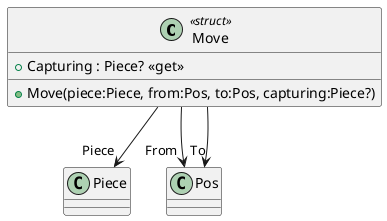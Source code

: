 @startuml
class Move <<struct>> {
    + Move(piece:Piece, from:Pos, to:Pos, capturing:Piece?)
    + Capturing : Piece? <<get>>
}
Move --> "Piece" Piece
Move --> "From" Pos
Move --> "To" Pos
@enduml
